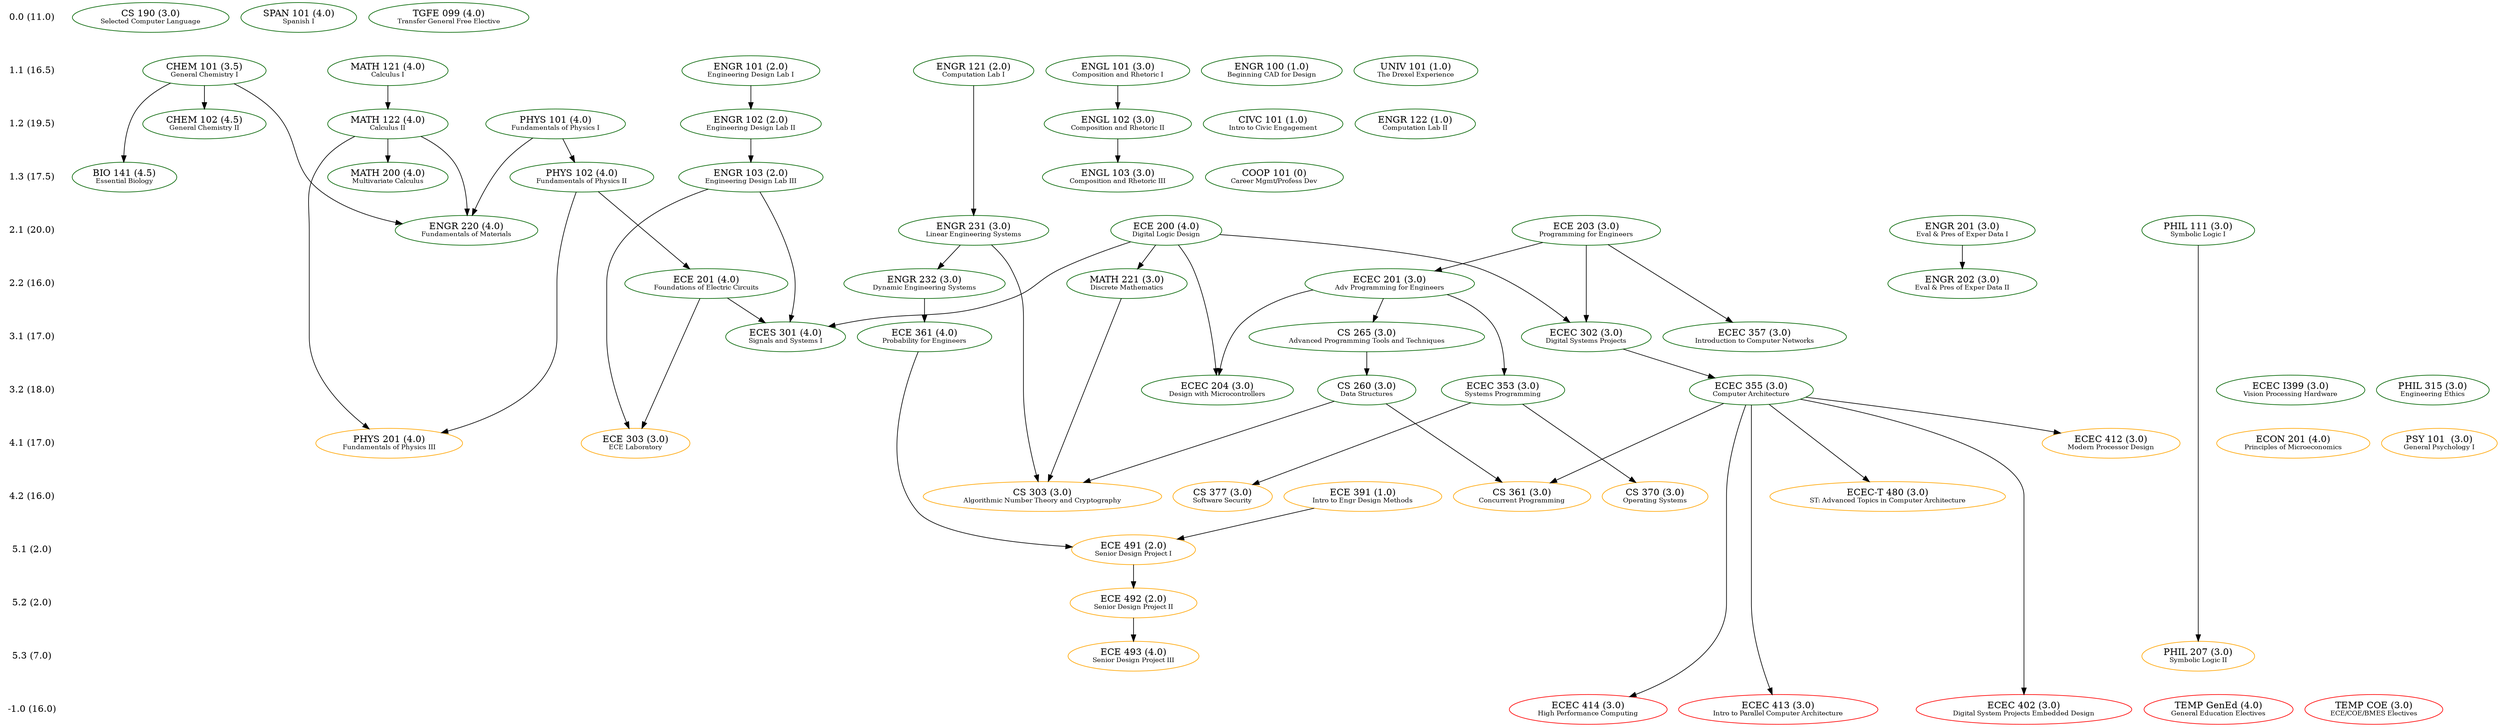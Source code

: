 digraph Classes {
	newrank=true
	0.0 [label="0.0 (11.0)" shape=plaintext]
	"CS 190" [label=<CS 190 (3.0)<BR /><FONT POINT-SIZE="10">Selected Computer Language</FONT>> color=darkgreen]
	"SPAN 101" [label=<SPAN 101 (4.0)<BR /><FONT POINT-SIZE="10">Spanish I</FONT>> color=darkgreen]
	"TGFE 099" [label=<TGFE 099 (4.0)<BR /><FONT POINT-SIZE="10">Transfer General Free Elective</FONT>> color=darkgreen]
	1.1 [label="1.1 (16.5)" shape=plaintext]
	0.0 -> 1.1 [style=invis]
	"CHEM 101" [label=<CHEM 101 (3.5)<BR /><FONT POINT-SIZE="10">General Chemistry I</FONT>> color=darkgreen]
	"ENGL 101" [label=<ENGL 101 (3.0)<BR /><FONT POINT-SIZE="10">Composition and Rhetoric I</FONT>> color=darkgreen]
	"ENGR 100" [label=<ENGR 100 (1.0)<BR /><FONT POINT-SIZE="10">Beginning CAD for Design</FONT>> color=darkgreen]
	"ENGR 101" [label=<ENGR 101 (2.0)<BR /><FONT POINT-SIZE="10">Engineering Design Lab I</FONT>> color=darkgreen]
	"ENGR 121" [label=<ENGR 121 (2.0)<BR /><FONT POINT-SIZE="10">Computation Lab I</FONT>> color=darkgreen]
	"MATH 121" [label=<MATH 121 (4.0)<BR /><FONT POINT-SIZE="10">Calculus I</FONT>> color=darkgreen]
	"UNIV 101" [label=<UNIV 101 (1.0)<BR /><FONT POINT-SIZE="10">The Drexel Experience</FONT>> color=darkgreen]
	1.2 [label="1.2 (19.5)" shape=plaintext]
	1.1 -> 1.2 [style=invis]
	"CHEM 102" [label=<CHEM 102 (4.5)<BR /><FONT POINT-SIZE="10">General Chemistry II</FONT>> color=darkgreen]
	"CHEM 101" -> "CHEM 102"
	"CIVC 101" [label=<CIVC 101 (1.0)<BR /><FONT POINT-SIZE="10">Intro to Civic Engagement</FONT>> color=darkgreen]
	"ENGL 102" [label=<ENGL 102 (3.0)<BR /><FONT POINT-SIZE="10">Composition and Rhetoric II</FONT>> color=darkgreen]
	"ENGL 101" -> "ENGL 102"
	"ENGR 102" [label=<ENGR 102 (2.0)<BR /><FONT POINT-SIZE="10">Engineering Design Lab II</FONT>> color=darkgreen]
	"ENGR 101" -> "ENGR 102"
	"ENGR 122" [label=<ENGR 122 (1.0)<BR /><FONT POINT-SIZE="10">Computation Lab II</FONT>> color=darkgreen]
	"MATH 122" [label=<MATH 122 (4.0)<BR /><FONT POINT-SIZE="10">Calculus II</FONT>> color=darkgreen]
	"MATH 121" -> "MATH 122"
	"PHYS 101" [label=<PHYS 101 (4.0)<BR /><FONT POINT-SIZE="10">Fundamentals of Physics I</FONT>> color=darkgreen]
	1.3 [label="1.3 (17.5)" shape=plaintext]
	1.2 -> 1.3 [style=invis]
	"BIO 141" [label=<BIO 141 (4.5)<BR /><FONT POINT-SIZE="10">Essential Biology</FONT>> color=darkgreen]
	"CHEM 101" -> "BIO 141"
	"COOP 101" [label=<COOP 101 (0)<BR /><FONT POINT-SIZE="10">Career Mgmt/Profess Dev</FONT>> color=darkgreen]
	"ENGL 103" [label=<ENGL 103 (3.0)<BR /><FONT POINT-SIZE="10">Composition and Rhetoric III</FONT>> color=darkgreen]
	"ENGL 102" -> "ENGL 103"
	"ENGR 103" [label=<ENGR 103 (2.0)<BR /><FONT POINT-SIZE="10">Engineering Design Lab III</FONT>> color=darkgreen]
	"ENGR 102" -> "ENGR 103"
	"MATH 200" [label=<MATH 200 (4.0)<BR /><FONT POINT-SIZE="10">Multivariate Calculus</FONT>> color=darkgreen]
	"MATH 122" -> "MATH 200"
	"PHYS 102" [label=<PHYS 102 (4.0)<BR /><FONT POINT-SIZE="10">Fundamentals of Physics II</FONT>> color=darkgreen]
	"PHYS 101" -> "PHYS 102"
	2.1 [label="2.1 (20.0)" shape=plaintext]
	1.3 -> 2.1 [style=invis]
	"ECE 200" [label=<ECE 200 (4.0)<BR /><FONT POINT-SIZE="10">Digital Logic Design</FONT>> color=darkgreen]
	"ECE 203" [label=<ECE 203 (3.0)<BR /><FONT POINT-SIZE="10">Programming for Engineers</FONT>> color=darkgreen]
	"ENGR 201" [label=<ENGR 201 (3.0)<BR /><FONT POINT-SIZE="10">Eval &amp; Pres of Exper Data I</FONT>> color=darkgreen]
	"ENGR 220" [label=<ENGR 220 (4.0)<BR /><FONT POINT-SIZE="10">Fundamentals of Materials</FONT>> color=darkgreen]
	"CHEM 101" -> "ENGR 220"
	"MATH 122" -> "ENGR 220"
	"PHYS 101" -> "ENGR 220"
	"ENGR 231" [label=<ENGR 231 (3.0)<BR /><FONT POINT-SIZE="10">Linear Engineering Systems</FONT>> color=darkgreen]
	"ENGR 121" -> "ENGR 231"
	"PHIL 111" [label=<PHIL 111 (3.0)<BR /><FONT POINT-SIZE="10">Symbolic Logic I</FONT>> color=darkgreen]
	2.2 [label="2.2 (16.0)" shape=plaintext]
	2.1 -> 2.2 [style=invis]
	"ECE 201" [label=<ECE 201 (4.0)<BR /><FONT POINT-SIZE="10">Foundations of Electric Circuits</FONT>> color=darkgreen]
	"PHYS 102" -> "ECE 201"
	"ECEC 201" [label=<ECEC 201 (3.0)<BR /><FONT POINT-SIZE="10">Adv Programming for Engineers</FONT>> color=darkgreen]
	"ECE 203" -> "ECEC 201"
	"ENGR 202" [label=<ENGR 202 (3.0)<BR /><FONT POINT-SIZE="10">Eval &amp; Pres of Exper Data II</FONT>> color=darkgreen]
	"ENGR 201" -> "ENGR 202"
	"ENGR 232" [label=<ENGR 232 (3.0)<BR /><FONT POINT-SIZE="10">Dynamic Engineering Systems</FONT>> color=darkgreen]
	"ENGR 231" -> "ENGR 232"
	"MATH 221" [label=<MATH 221 (3.0)<BR /><FONT POINT-SIZE="10">Discrete Mathematics</FONT>> color=darkgreen]
	"ECE 200" -> "MATH 221"
	3.1 [label="3.1 (17.0)" shape=plaintext]
	2.2 -> 3.1 [style=invis]
	"CS 265" [label=<CS 265 (3.0)<BR /><FONT POINT-SIZE="10">Advanced Programming Tools and Techniques</FONT>> color=darkgreen]
	"ECEC 201" -> "CS 265"
	"ECE 361" [label=<ECE 361 (4.0)<BR /><FONT POINT-SIZE="10">Probability for Engineers</FONT>> color=darkgreen]
	"ENGR 232" -> "ECE 361"
	"ECEC 302" [label=<ECEC 302 (3.0)<BR /><FONT POINT-SIZE="10">Digital Systems Projects</FONT>> color=darkgreen]
	"ECE 203" -> "ECEC 302"
	"ECE 200" -> "ECEC 302"
	"ECEC 357" [label=<ECEC 357 (3.0)<BR /><FONT POINT-SIZE="10">Introduction to Computer Networks</FONT>> color=darkgreen]
	"ECE 203" -> "ECEC 357"
	"ECES 301" [label=<ECES 301 (4.0)<BR /><FONT POINT-SIZE="10">Signals and Systems I</FONT>> color=darkgreen]
	"ECE 200" -> "ECES 301"
	"ECE 201" -> "ECES 301"
	"ENGR 103" -> "ECES 301"
	3.2 [label="3.2 (18.0)" shape=plaintext]
	3.1 -> 3.2 [style=invis]
	"CS 260" [label=<CS 260 (3.0)<BR /><FONT POINT-SIZE="10">Data Structures</FONT>> color=darkgreen]
	"CS 265" -> "CS 260"
	"ECEC 204" [label=<ECEC 204 (3.0)<BR /><FONT POINT-SIZE="10">Design with Microcontrollers</FONT>> color=darkgreen]
	"ECE 200" -> "ECEC 204"
	"ECEC 201" -> "ECEC 204"
	"ECEC I399" [label=<ECEC I399 (3.0)<BR /><FONT POINT-SIZE="10">Vision Processing Hardware</FONT>> color=darkgreen]
	"ECEC 353" [label=<ECEC 353 (3.0)<BR /><FONT POINT-SIZE="10">Systems Programming</FONT>> color=darkgreen]
	"ECEC 201" -> "ECEC 353"
	"ECEC 355" [label=<ECEC 355 (3.0)<BR /><FONT POINT-SIZE="10">Computer Architecture</FONT>> color=darkgreen]
	"ECEC 302" -> "ECEC 355"
	"PHIL 315" [label=<PHIL 315 (3.0)<BR /><FONT POINT-SIZE="10">Engineering Ethics</FONT>> color=darkgreen]
	4.1 [label="4.1 (17.0)" shape=plaintext]
	3.2 -> 4.1 [style=invis]
	"ECE 303" [label=<ECE 303 (3.0)<BR /><FONT POINT-SIZE="10">ECE Laboratory</FONT>> color=orange]
	"ECE 201" -> "ECE 303"
	"ENGR 103" -> "ECE 303"
	"ECEC 412" [label=<ECEC 412 (3.0)<BR /><FONT POINT-SIZE="10">Modern Processor Design</FONT>> color=orange]
	"ECEC 355" -> "ECEC 412"
	"ECON 201" [label=<ECON 201 (4.0)<BR /><FONT POINT-SIZE="10">Principles of Microeconomics</FONT>> color=orange]
	"PHYS 201" [label=<PHYS 201 (4.0)<BR /><FONT POINT-SIZE="10">Fundamentals of Physics III</FONT>> color=orange]
	"PHYS 102" -> "PHYS 201"
	"MATH 122" -> "PHYS 201"
	"PSY 101 " [label=<PSY 101  (3.0)<BR /><FONT POINT-SIZE="10">General Psychology I</FONT>> color=orange]
	4.2 [label="4.2 (16.0)" shape=plaintext]
	4.1 -> 4.2 [style=invis]
	"CS 303" [label=<CS 303 (3.0)<BR /><FONT POINT-SIZE="10">Algorithmic Number Theory and Cryptography</FONT>> color=orange]
	"CS 260" -> "CS 303"
	"MATH 221" -> "CS 303"
	"ENGR 231" -> "CS 303"
	"CS 361" [label=<CS 361 (3.0)<BR /><FONT POINT-SIZE="10">Concurrent Programming</FONT>> color=orange]
	"CS 260" -> "CS 361"
	"ECEC 355" -> "CS 361"
	"CS 370" [label=<CS 370 (3.0)<BR /><FONT POINT-SIZE="10">Operating Systems</FONT>> color=orange]
	"ECEC 353" -> "CS 370"
	"CS 377" [label=<CS 377 (3.0)<BR /><FONT POINT-SIZE="10">Software Security</FONT>> color=orange]
	"ECEC 353" -> "CS 377"
	"ECE 391" [label=<ECE 391 (1.0)<BR /><FONT POINT-SIZE="10">Intro to Engr Design Methods</FONT>> color=orange]
	"ECEC-T 480" [label=<ECEC-T 480 (3.0)<BR /><FONT POINT-SIZE="10">ST: Advanced Topics in Computer Architecture</FONT>> color=orange]
	"ECEC 355" -> "ECEC-T 480"
	5.1 [label="5.1 (2.0)" shape=plaintext]
	4.2 -> 5.1 [style=invis]
	"ECE 491" [label=<ECE 491 (2.0)<BR /><FONT POINT-SIZE="10">Senior Design Project I</FONT>> color=orange]
	"ECE 391" -> "ECE 491"
	"ECE 361" -> "ECE 491"
	5.2 [label="5.2 (2.0)" shape=plaintext]
	5.1 -> 5.2 [style=invis]
	"ECE 492" [label=<ECE 492 (2.0)<BR /><FONT POINT-SIZE="10">Senior Design Project II</FONT>> color=orange]
	"ECE 491" -> "ECE 492"
	5.3 [label="5.3 (7.0)" shape=plaintext]
	5.2 -> 5.3 [style=invis]
	"ECE 493" [label=<ECE 493 (4.0)<BR /><FONT POINT-SIZE="10">Senior Design Project III</FONT>> color=orange]
	"ECE 492" -> "ECE 493"
	"PHIL 207" [label=<PHIL 207 (3.0)<BR /><FONT POINT-SIZE="10">Symbolic Logic II</FONT>> color=orange]
	"PHIL 111" -> "PHIL 207"
	-1.0 [label="-1.0 (16.0)" shape=plaintext]
	5.3 -> -1.0 [style=invis]
	"TEMP GenEd" [label=<TEMP GenEd (4.0)<BR /><FONT POINT-SIZE="10">General Education Electives</FONT>> color=red]
	"TEMP COE" [label=<TEMP COE (3.0)<BR /><FONT POINT-SIZE="10">ECE/COE/BMES Electives</FONT>> color=red]
	"ECEC 402" [label=<ECEC 402 (3.0)<BR /><FONT POINT-SIZE="10">Digital System Projects Embedded Design</FONT>> color=red]
	"ECEC 355" -> "ECEC 402"
	"ECEC 413" [label=<ECEC 413 (3.0)<BR /><FONT POINT-SIZE="10">Intro to Parallel Computer Architecture</FONT>> color=red]
	"ECEC 355" -> "ECEC 413"
	"ECEC 414" [label=<ECEC 414 (3.0)<BR /><FONT POINT-SIZE="10">High Performance Computing</FONT>> color=red]
	"ECEC 355" -> "ECEC 414"
	{rank=same; "0.0" "CS 190" "SPAN 101" "TGFE 099"}
	{rank=same; "1.1" "CHEM 101" "ENGL 101" "ENGR 100" "ENGR 101" "ENGR 121" "MATH 121" "UNIV 101"}
	{rank=same; "1.2" "CHEM 102" "CIVC 101" "ENGL 102" "ENGR 102" "ENGR 122" "MATH 122" "PHYS 101"}
	{rank=same; "1.3" "BIO 141" "COOP 101" "ENGL 103" "ENGR 103" "MATH 200" "PHYS 102"}
	{rank=same; "2.1" "ECE 200" "ECE 203" "ENGR 201" "ENGR 220" "ENGR 231" "PHIL 111"}
	{rank=same; "2.2" "ECE 201" "ECEC 201" "ENGR 202" "ENGR 232" "MATH 221"}
	{rank=same; "3.1" "CS 265" "ECE 361" "ECEC 302" "ECEC 357" "ECES 301"}
	{rank=same; "3.2" "CS 260" "ECEC 204" "ECEC I399" "ECEC 353" "ECEC 355" "PHIL 315"}
	{rank=same; "4.1" "ECE 303" "ECEC 412" "ECON 201" "PHYS 201" "PSY 101 "}
	{rank=same; "4.2" "CS 303" "CS 361" "CS 370" "CS 377" "ECE 391" "ECEC-T 480"}
	{rank=same; "5.1" "ECE 491"}
	{rank=same; "5.2" "ECE 492"}
	{rank=same; "5.3" "ECE 493" "PHIL 207"}
	{rank=same; "-1.0" "TEMP GenEd" "TEMP COE" "ECEC 402" "ECEC 413" "ECEC 414"}
}
